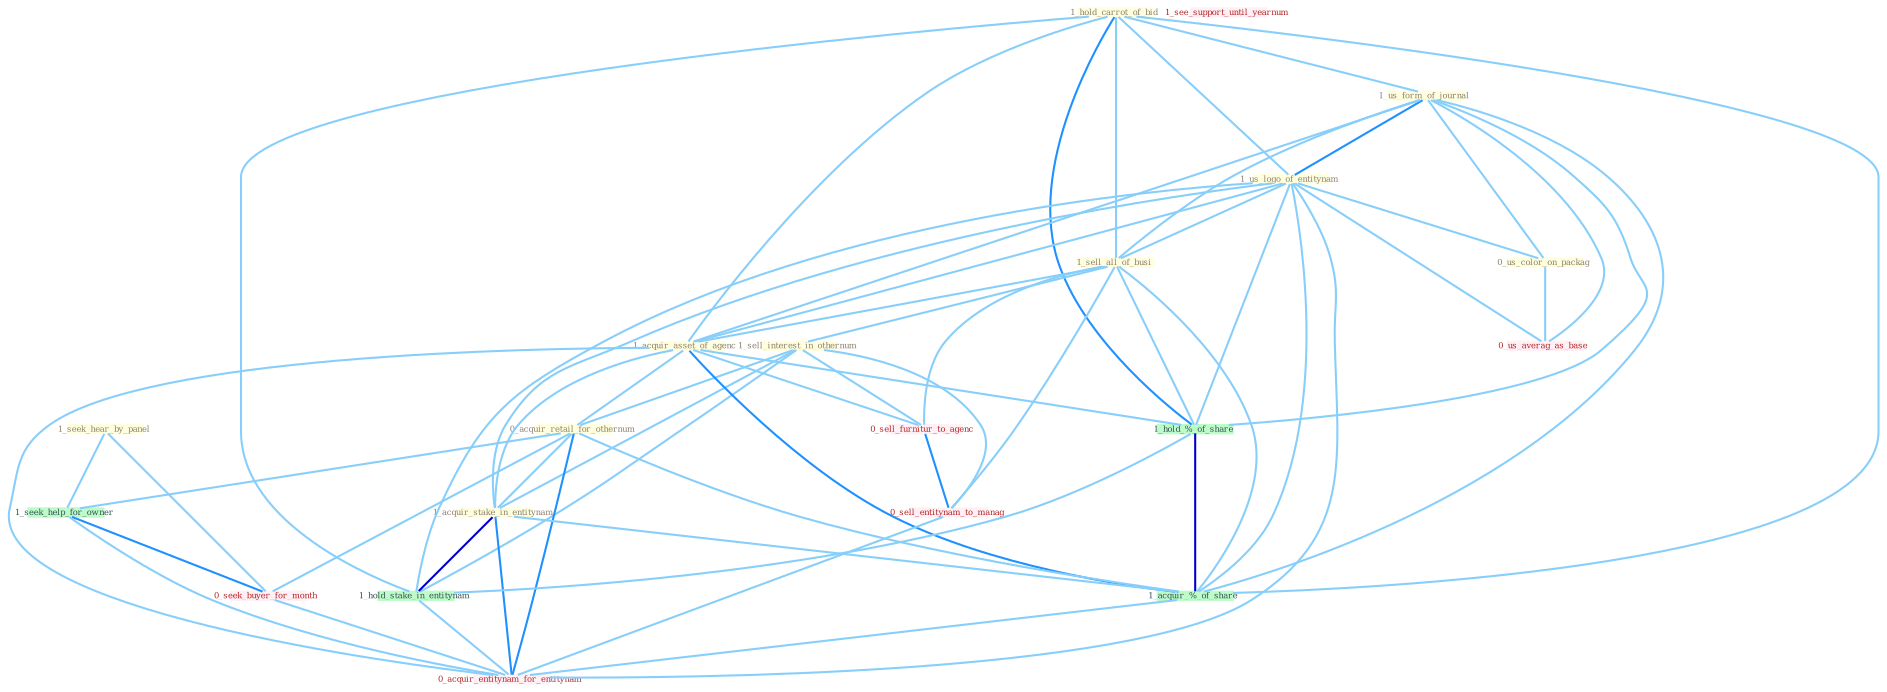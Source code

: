 Graph G{ 
    node
    [shape=polygon,style=filled,width=.5,height=.06,color="#BDFCC9",fixedsize=true,fontsize=4,
    fontcolor="#2f4f4f"];
    {node
    [color="#ffffe0", fontcolor="#8b7d6b"] "1_hold_carrot_of_bid " "1_us_form_of_journal " "1_us_logo_of_entitynam " "1_seek_hear_by_panel " "1_sell_all_of_busi " "1_sell_interest_in_othernum " "0_us_color_on_packag " "1_acquir_asset_of_agenc " "0_acquir_retail_for_othernum " "1_acquir_stake_in_entitynam "}
{node [color="#fff0f5", fontcolor="#b22222"] "0_seek_buyer_for_month " "1_see_support_until_yearnum " "0_sell_furnitur_to_agenc " "0_us_averag_as_base " "0_sell_entitynam_to_manag " "0_acquir_entitynam_for_entitynam "}
edge [color="#B0E2FF"];

	"1_hold_carrot_of_bid " -- "1_us_form_of_journal " [w="1", color="#87cefa" ];
	"1_hold_carrot_of_bid " -- "1_us_logo_of_entitynam " [w="1", color="#87cefa" ];
	"1_hold_carrot_of_bid " -- "1_sell_all_of_busi " [w="1", color="#87cefa" ];
	"1_hold_carrot_of_bid " -- "1_acquir_asset_of_agenc " [w="1", color="#87cefa" ];
	"1_hold_carrot_of_bid " -- "1_hold_%_of_share " [w="2", color="#1e90ff" , len=0.8];
	"1_hold_carrot_of_bid " -- "1_hold_stake_in_entitynam " [w="1", color="#87cefa" ];
	"1_hold_carrot_of_bid " -- "1_acquir_%_of_share " [w="1", color="#87cefa" ];
	"1_us_form_of_journal " -- "1_us_logo_of_entitynam " [w="2", color="#1e90ff" , len=0.8];
	"1_us_form_of_journal " -- "1_sell_all_of_busi " [w="1", color="#87cefa" ];
	"1_us_form_of_journal " -- "0_us_color_on_packag " [w="1", color="#87cefa" ];
	"1_us_form_of_journal " -- "1_acquir_asset_of_agenc " [w="1", color="#87cefa" ];
	"1_us_form_of_journal " -- "1_hold_%_of_share " [w="1", color="#87cefa" ];
	"1_us_form_of_journal " -- "1_acquir_%_of_share " [w="1", color="#87cefa" ];
	"1_us_form_of_journal " -- "0_us_averag_as_base " [w="1", color="#87cefa" ];
	"1_us_logo_of_entitynam " -- "1_sell_all_of_busi " [w="1", color="#87cefa" ];
	"1_us_logo_of_entitynam " -- "0_us_color_on_packag " [w="1", color="#87cefa" ];
	"1_us_logo_of_entitynam " -- "1_acquir_asset_of_agenc " [w="1", color="#87cefa" ];
	"1_us_logo_of_entitynam " -- "1_acquir_stake_in_entitynam " [w="1", color="#87cefa" ];
	"1_us_logo_of_entitynam " -- "1_hold_%_of_share " [w="1", color="#87cefa" ];
	"1_us_logo_of_entitynam " -- "1_hold_stake_in_entitynam " [w="1", color="#87cefa" ];
	"1_us_logo_of_entitynam " -- "1_acquir_%_of_share " [w="1", color="#87cefa" ];
	"1_us_logo_of_entitynam " -- "0_us_averag_as_base " [w="1", color="#87cefa" ];
	"1_us_logo_of_entitynam " -- "0_acquir_entitynam_for_entitynam " [w="1", color="#87cefa" ];
	"1_seek_hear_by_panel " -- "1_seek_help_for_owner " [w="1", color="#87cefa" ];
	"1_seek_hear_by_panel " -- "0_seek_buyer_for_month " [w="1", color="#87cefa" ];
	"1_sell_all_of_busi " -- "1_sell_interest_in_othernum " [w="1", color="#87cefa" ];
	"1_sell_all_of_busi " -- "1_acquir_asset_of_agenc " [w="1", color="#87cefa" ];
	"1_sell_all_of_busi " -- "1_hold_%_of_share " [w="1", color="#87cefa" ];
	"1_sell_all_of_busi " -- "1_acquir_%_of_share " [w="1", color="#87cefa" ];
	"1_sell_all_of_busi " -- "0_sell_furnitur_to_agenc " [w="1", color="#87cefa" ];
	"1_sell_all_of_busi " -- "0_sell_entitynam_to_manag " [w="1", color="#87cefa" ];
	"1_sell_interest_in_othernum " -- "0_acquir_retail_for_othernum " [w="1", color="#87cefa" ];
	"1_sell_interest_in_othernum " -- "1_acquir_stake_in_entitynam " [w="1", color="#87cefa" ];
	"1_sell_interest_in_othernum " -- "1_hold_stake_in_entitynam " [w="1", color="#87cefa" ];
	"1_sell_interest_in_othernum " -- "0_sell_furnitur_to_agenc " [w="1", color="#87cefa" ];
	"1_sell_interest_in_othernum " -- "0_sell_entitynam_to_manag " [w="1", color="#87cefa" ];
	"0_us_color_on_packag " -- "0_us_averag_as_base " [w="1", color="#87cefa" ];
	"1_acquir_asset_of_agenc " -- "0_acquir_retail_for_othernum " [w="1", color="#87cefa" ];
	"1_acquir_asset_of_agenc " -- "1_acquir_stake_in_entitynam " [w="1", color="#87cefa" ];
	"1_acquir_asset_of_agenc " -- "1_hold_%_of_share " [w="1", color="#87cefa" ];
	"1_acquir_asset_of_agenc " -- "1_acquir_%_of_share " [w="2", color="#1e90ff" , len=0.8];
	"1_acquir_asset_of_agenc " -- "0_sell_furnitur_to_agenc " [w="1", color="#87cefa" ];
	"1_acquir_asset_of_agenc " -- "0_acquir_entitynam_for_entitynam " [w="1", color="#87cefa" ];
	"0_acquir_retail_for_othernum " -- "1_acquir_stake_in_entitynam " [w="1", color="#87cefa" ];
	"0_acquir_retail_for_othernum " -- "1_seek_help_for_owner " [w="1", color="#87cefa" ];
	"0_acquir_retail_for_othernum " -- "0_seek_buyer_for_month " [w="1", color="#87cefa" ];
	"0_acquir_retail_for_othernum " -- "1_acquir_%_of_share " [w="1", color="#87cefa" ];
	"0_acquir_retail_for_othernum " -- "0_acquir_entitynam_for_entitynam " [w="2", color="#1e90ff" , len=0.8];
	"1_acquir_stake_in_entitynam " -- "1_hold_stake_in_entitynam " [w="3", color="#0000cd" , len=0.6];
	"1_acquir_stake_in_entitynam " -- "1_acquir_%_of_share " [w="1", color="#87cefa" ];
	"1_acquir_stake_in_entitynam " -- "0_acquir_entitynam_for_entitynam " [w="2", color="#1e90ff" , len=0.8];
	"1_hold_%_of_share " -- "1_hold_stake_in_entitynam " [w="1", color="#87cefa" ];
	"1_hold_%_of_share " -- "1_acquir_%_of_share " [w="3", color="#0000cd" , len=0.6];
	"1_hold_stake_in_entitynam " -- "0_acquir_entitynam_for_entitynam " [w="1", color="#87cefa" ];
	"1_seek_help_for_owner " -- "0_seek_buyer_for_month " [w="2", color="#1e90ff" , len=0.8];
	"1_seek_help_for_owner " -- "0_acquir_entitynam_for_entitynam " [w="1", color="#87cefa" ];
	"0_seek_buyer_for_month " -- "0_acquir_entitynam_for_entitynam " [w="1", color="#87cefa" ];
	"1_acquir_%_of_share " -- "0_acquir_entitynam_for_entitynam " [w="1", color="#87cefa" ];
	"0_sell_furnitur_to_agenc " -- "0_sell_entitynam_to_manag " [w="2", color="#1e90ff" , len=0.8];
	"0_sell_entitynam_to_manag " -- "0_acquir_entitynam_for_entitynam " [w="1", color="#87cefa" ];
}